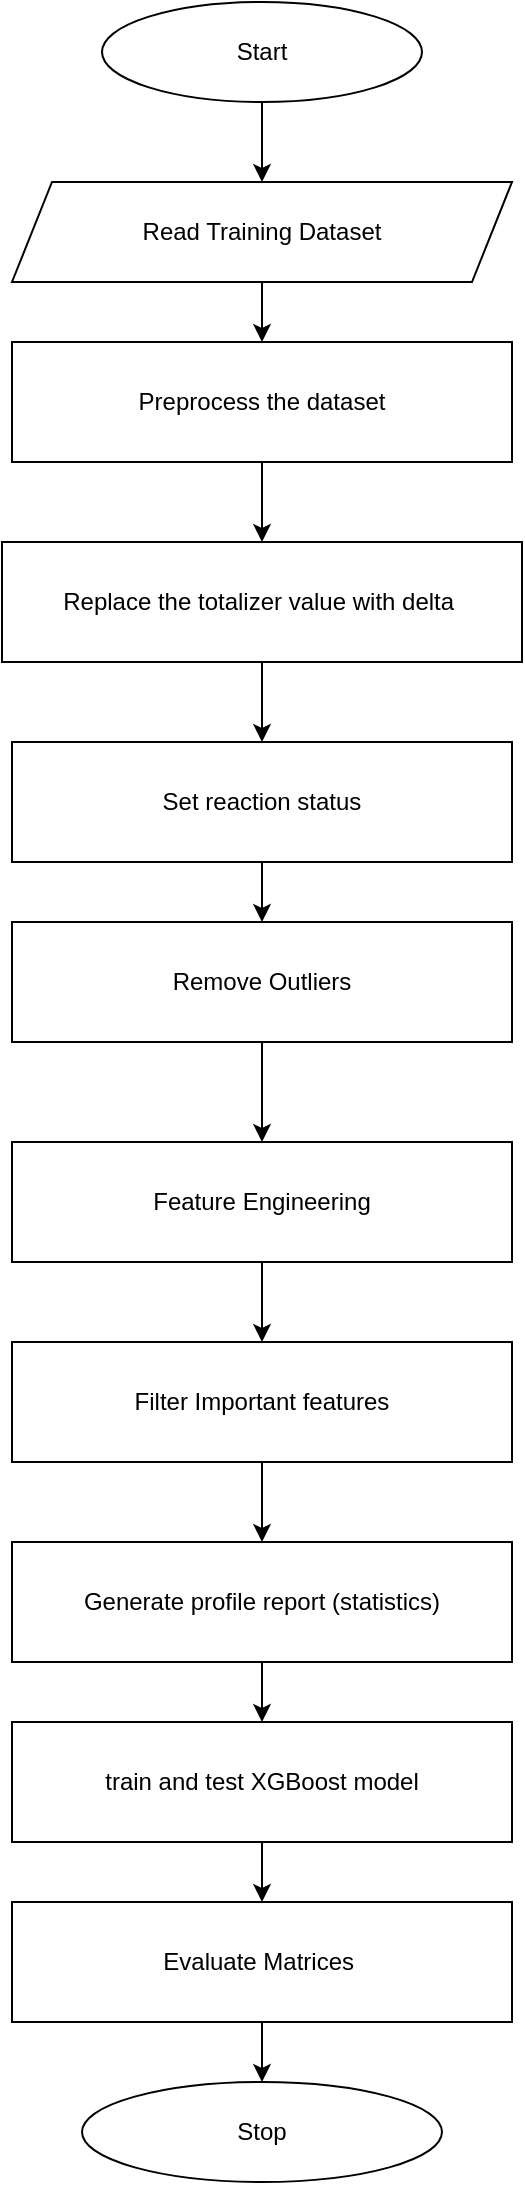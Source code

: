 <mxfile version="24.4.4" type="github">
  <diagram id="C5RBs43oDa-KdzZeNtuy" name="Page-1">
    <mxGraphModel dx="746" dy="459" grid="1" gridSize="10" guides="1" tooltips="1" connect="1" arrows="1" fold="1" page="1" pageScale="1" pageWidth="827" pageHeight="1169" math="0" shadow="0">
      <root>
        <mxCell id="WIyWlLk6GJQsqaUBKTNV-0" />
        <mxCell id="WIyWlLk6GJQsqaUBKTNV-1" parent="WIyWlLk6GJQsqaUBKTNV-0" />
        <mxCell id="cuOWE6qZuBkfb3qr7xtO-3" value="" style="edgeStyle=orthogonalEdgeStyle;rounded=0;orthogonalLoop=1;jettySize=auto;html=1;" edge="1" parent="WIyWlLk6GJQsqaUBKTNV-1" source="cuOWE6qZuBkfb3qr7xtO-1" target="cuOWE6qZuBkfb3qr7xtO-2">
          <mxGeometry relative="1" as="geometry" />
        </mxCell>
        <object label="Start" Start="Start" id="cuOWE6qZuBkfb3qr7xtO-1">
          <mxCell style="ellipse;whiteSpace=wrap;html=1;" vertex="1" parent="WIyWlLk6GJQsqaUBKTNV-1">
            <mxGeometry x="265" y="30" width="160" height="50" as="geometry" />
          </mxCell>
        </object>
        <mxCell id="cuOWE6qZuBkfb3qr7xtO-5" value="" style="edgeStyle=orthogonalEdgeStyle;rounded=0;orthogonalLoop=1;jettySize=auto;html=1;" edge="1" parent="WIyWlLk6GJQsqaUBKTNV-1" source="cuOWE6qZuBkfb3qr7xtO-2" target="cuOWE6qZuBkfb3qr7xtO-4">
          <mxGeometry relative="1" as="geometry" />
        </mxCell>
        <mxCell id="cuOWE6qZuBkfb3qr7xtO-2" value="Read Training Dataset" style="shape=parallelogram;perimeter=parallelogramPerimeter;whiteSpace=wrap;html=1;fixedSize=1;" vertex="1" parent="WIyWlLk6GJQsqaUBKTNV-1">
          <mxGeometry x="220" y="120" width="250" height="50" as="geometry" />
        </mxCell>
        <mxCell id="cuOWE6qZuBkfb3qr7xtO-8" value="" style="edgeStyle=orthogonalEdgeStyle;rounded=0;orthogonalLoop=1;jettySize=auto;html=1;" edge="1" parent="WIyWlLk6GJQsqaUBKTNV-1" source="cuOWE6qZuBkfb3qr7xtO-4" target="cuOWE6qZuBkfb3qr7xtO-7">
          <mxGeometry relative="1" as="geometry" />
        </mxCell>
        <mxCell id="cuOWE6qZuBkfb3qr7xtO-4" value="Preprocess the dataset" style="whiteSpace=wrap;html=1;" vertex="1" parent="WIyWlLk6GJQsqaUBKTNV-1">
          <mxGeometry x="220" y="200" width="250" height="60" as="geometry" />
        </mxCell>
        <mxCell id="cuOWE6qZuBkfb3qr7xtO-10" value="" style="edgeStyle=orthogonalEdgeStyle;rounded=0;orthogonalLoop=1;jettySize=auto;html=1;" edge="1" parent="WIyWlLk6GJQsqaUBKTNV-1" source="cuOWE6qZuBkfb3qr7xtO-7">
          <mxGeometry relative="1" as="geometry">
            <mxPoint x="345" y="400" as="targetPoint" />
          </mxGeometry>
        </mxCell>
        <mxCell id="cuOWE6qZuBkfb3qr7xtO-7" value="Replace the totalizer value with delta&amp;nbsp;" style="whiteSpace=wrap;html=1;" vertex="1" parent="WIyWlLk6GJQsqaUBKTNV-1">
          <mxGeometry x="215" y="300" width="260" height="60" as="geometry" />
        </mxCell>
        <mxCell id="cuOWE6qZuBkfb3qr7xtO-12" value="" style="edgeStyle=orthogonalEdgeStyle;rounded=0;orthogonalLoop=1;jettySize=auto;html=1;" edge="1" parent="WIyWlLk6GJQsqaUBKTNV-1" target="cuOWE6qZuBkfb3qr7xtO-11">
          <mxGeometry relative="1" as="geometry">
            <mxPoint x="345" y="460" as="sourcePoint" />
          </mxGeometry>
        </mxCell>
        <mxCell id="cuOWE6qZuBkfb3qr7xtO-18" value="" style="edgeStyle=orthogonalEdgeStyle;rounded=0;orthogonalLoop=1;jettySize=auto;html=1;" edge="1" parent="WIyWlLk6GJQsqaUBKTNV-1" source="cuOWE6qZuBkfb3qr7xtO-11" target="cuOWE6qZuBkfb3qr7xtO-15">
          <mxGeometry relative="1" as="geometry" />
        </mxCell>
        <mxCell id="cuOWE6qZuBkfb3qr7xtO-11" value="Set reaction status" style="whiteSpace=wrap;html=1;" vertex="1" parent="WIyWlLk6GJQsqaUBKTNV-1">
          <mxGeometry x="220" y="400" width="250" height="60" as="geometry" />
        </mxCell>
        <mxCell id="cuOWE6qZuBkfb3qr7xtO-20" value="" style="edgeStyle=orthogonalEdgeStyle;rounded=0;orthogonalLoop=1;jettySize=auto;html=1;" edge="1" parent="WIyWlLk6GJQsqaUBKTNV-1" source="cuOWE6qZuBkfb3qr7xtO-13" target="cuOWE6qZuBkfb3qr7xtO-19">
          <mxGeometry relative="1" as="geometry" />
        </mxCell>
        <mxCell id="cuOWE6qZuBkfb3qr7xtO-13" value="Feature Engineering" style="whiteSpace=wrap;html=1;" vertex="1" parent="WIyWlLk6GJQsqaUBKTNV-1">
          <mxGeometry x="220" y="600" width="250" height="60" as="geometry" />
        </mxCell>
        <mxCell id="cuOWE6qZuBkfb3qr7xtO-16" value="" style="edgeStyle=orthogonalEdgeStyle;rounded=0;orthogonalLoop=1;jettySize=auto;html=1;" edge="1" parent="WIyWlLk6GJQsqaUBKTNV-1" source="cuOWE6qZuBkfb3qr7xtO-15" target="cuOWE6qZuBkfb3qr7xtO-13">
          <mxGeometry relative="1" as="geometry" />
        </mxCell>
        <mxCell id="cuOWE6qZuBkfb3qr7xtO-15" value="Remove Outliers" style="whiteSpace=wrap;html=1;" vertex="1" parent="WIyWlLk6GJQsqaUBKTNV-1">
          <mxGeometry x="220" y="490" width="250" height="60" as="geometry" />
        </mxCell>
        <mxCell id="cuOWE6qZuBkfb3qr7xtO-22" value="" style="edgeStyle=orthogonalEdgeStyle;rounded=0;orthogonalLoop=1;jettySize=auto;html=1;" edge="1" parent="WIyWlLk6GJQsqaUBKTNV-1" source="cuOWE6qZuBkfb3qr7xtO-19" target="cuOWE6qZuBkfb3qr7xtO-21">
          <mxGeometry relative="1" as="geometry" />
        </mxCell>
        <mxCell id="cuOWE6qZuBkfb3qr7xtO-19" value="Filter Important features" style="whiteSpace=wrap;html=1;" vertex="1" parent="WIyWlLk6GJQsqaUBKTNV-1">
          <mxGeometry x="220" y="700" width="250" height="60" as="geometry" />
        </mxCell>
        <mxCell id="cuOWE6qZuBkfb3qr7xtO-24" value="" style="edgeStyle=orthogonalEdgeStyle;rounded=0;orthogonalLoop=1;jettySize=auto;html=1;" edge="1" parent="WIyWlLk6GJQsqaUBKTNV-1" source="cuOWE6qZuBkfb3qr7xtO-21" target="cuOWE6qZuBkfb3qr7xtO-23">
          <mxGeometry relative="1" as="geometry" />
        </mxCell>
        <mxCell id="cuOWE6qZuBkfb3qr7xtO-21" value="Generate profile report (statistics)" style="whiteSpace=wrap;html=1;" vertex="1" parent="WIyWlLk6GJQsqaUBKTNV-1">
          <mxGeometry x="220" y="800" width="250" height="60" as="geometry" />
        </mxCell>
        <mxCell id="cuOWE6qZuBkfb3qr7xtO-28" value="" style="edgeStyle=orthogonalEdgeStyle;rounded=0;orthogonalLoop=1;jettySize=auto;html=1;" edge="1" parent="WIyWlLk6GJQsqaUBKTNV-1" source="cuOWE6qZuBkfb3qr7xtO-23" target="cuOWE6qZuBkfb3qr7xtO-27">
          <mxGeometry relative="1" as="geometry" />
        </mxCell>
        <mxCell id="cuOWE6qZuBkfb3qr7xtO-23" value="train and test XGBoost model" style="whiteSpace=wrap;html=1;" vertex="1" parent="WIyWlLk6GJQsqaUBKTNV-1">
          <mxGeometry x="220" y="890" width="250" height="60" as="geometry" />
        </mxCell>
        <mxCell id="cuOWE6qZuBkfb3qr7xtO-32" value="" style="edgeStyle=orthogonalEdgeStyle;rounded=0;orthogonalLoop=1;jettySize=auto;html=1;" edge="1" parent="WIyWlLk6GJQsqaUBKTNV-1" source="cuOWE6qZuBkfb3qr7xtO-27" target="cuOWE6qZuBkfb3qr7xtO-31">
          <mxGeometry relative="1" as="geometry" />
        </mxCell>
        <mxCell id="cuOWE6qZuBkfb3qr7xtO-27" value="Evaluate Matrices&amp;nbsp;" style="whiteSpace=wrap;html=1;" vertex="1" parent="WIyWlLk6GJQsqaUBKTNV-1">
          <mxGeometry x="220" y="980" width="250" height="60" as="geometry" />
        </mxCell>
        <mxCell id="cuOWE6qZuBkfb3qr7xtO-31" value="Stop" style="ellipse;whiteSpace=wrap;html=1;" vertex="1" parent="WIyWlLk6GJQsqaUBKTNV-1">
          <mxGeometry x="255" y="1070" width="180" height="50" as="geometry" />
        </mxCell>
      </root>
    </mxGraphModel>
  </diagram>
</mxfile>
